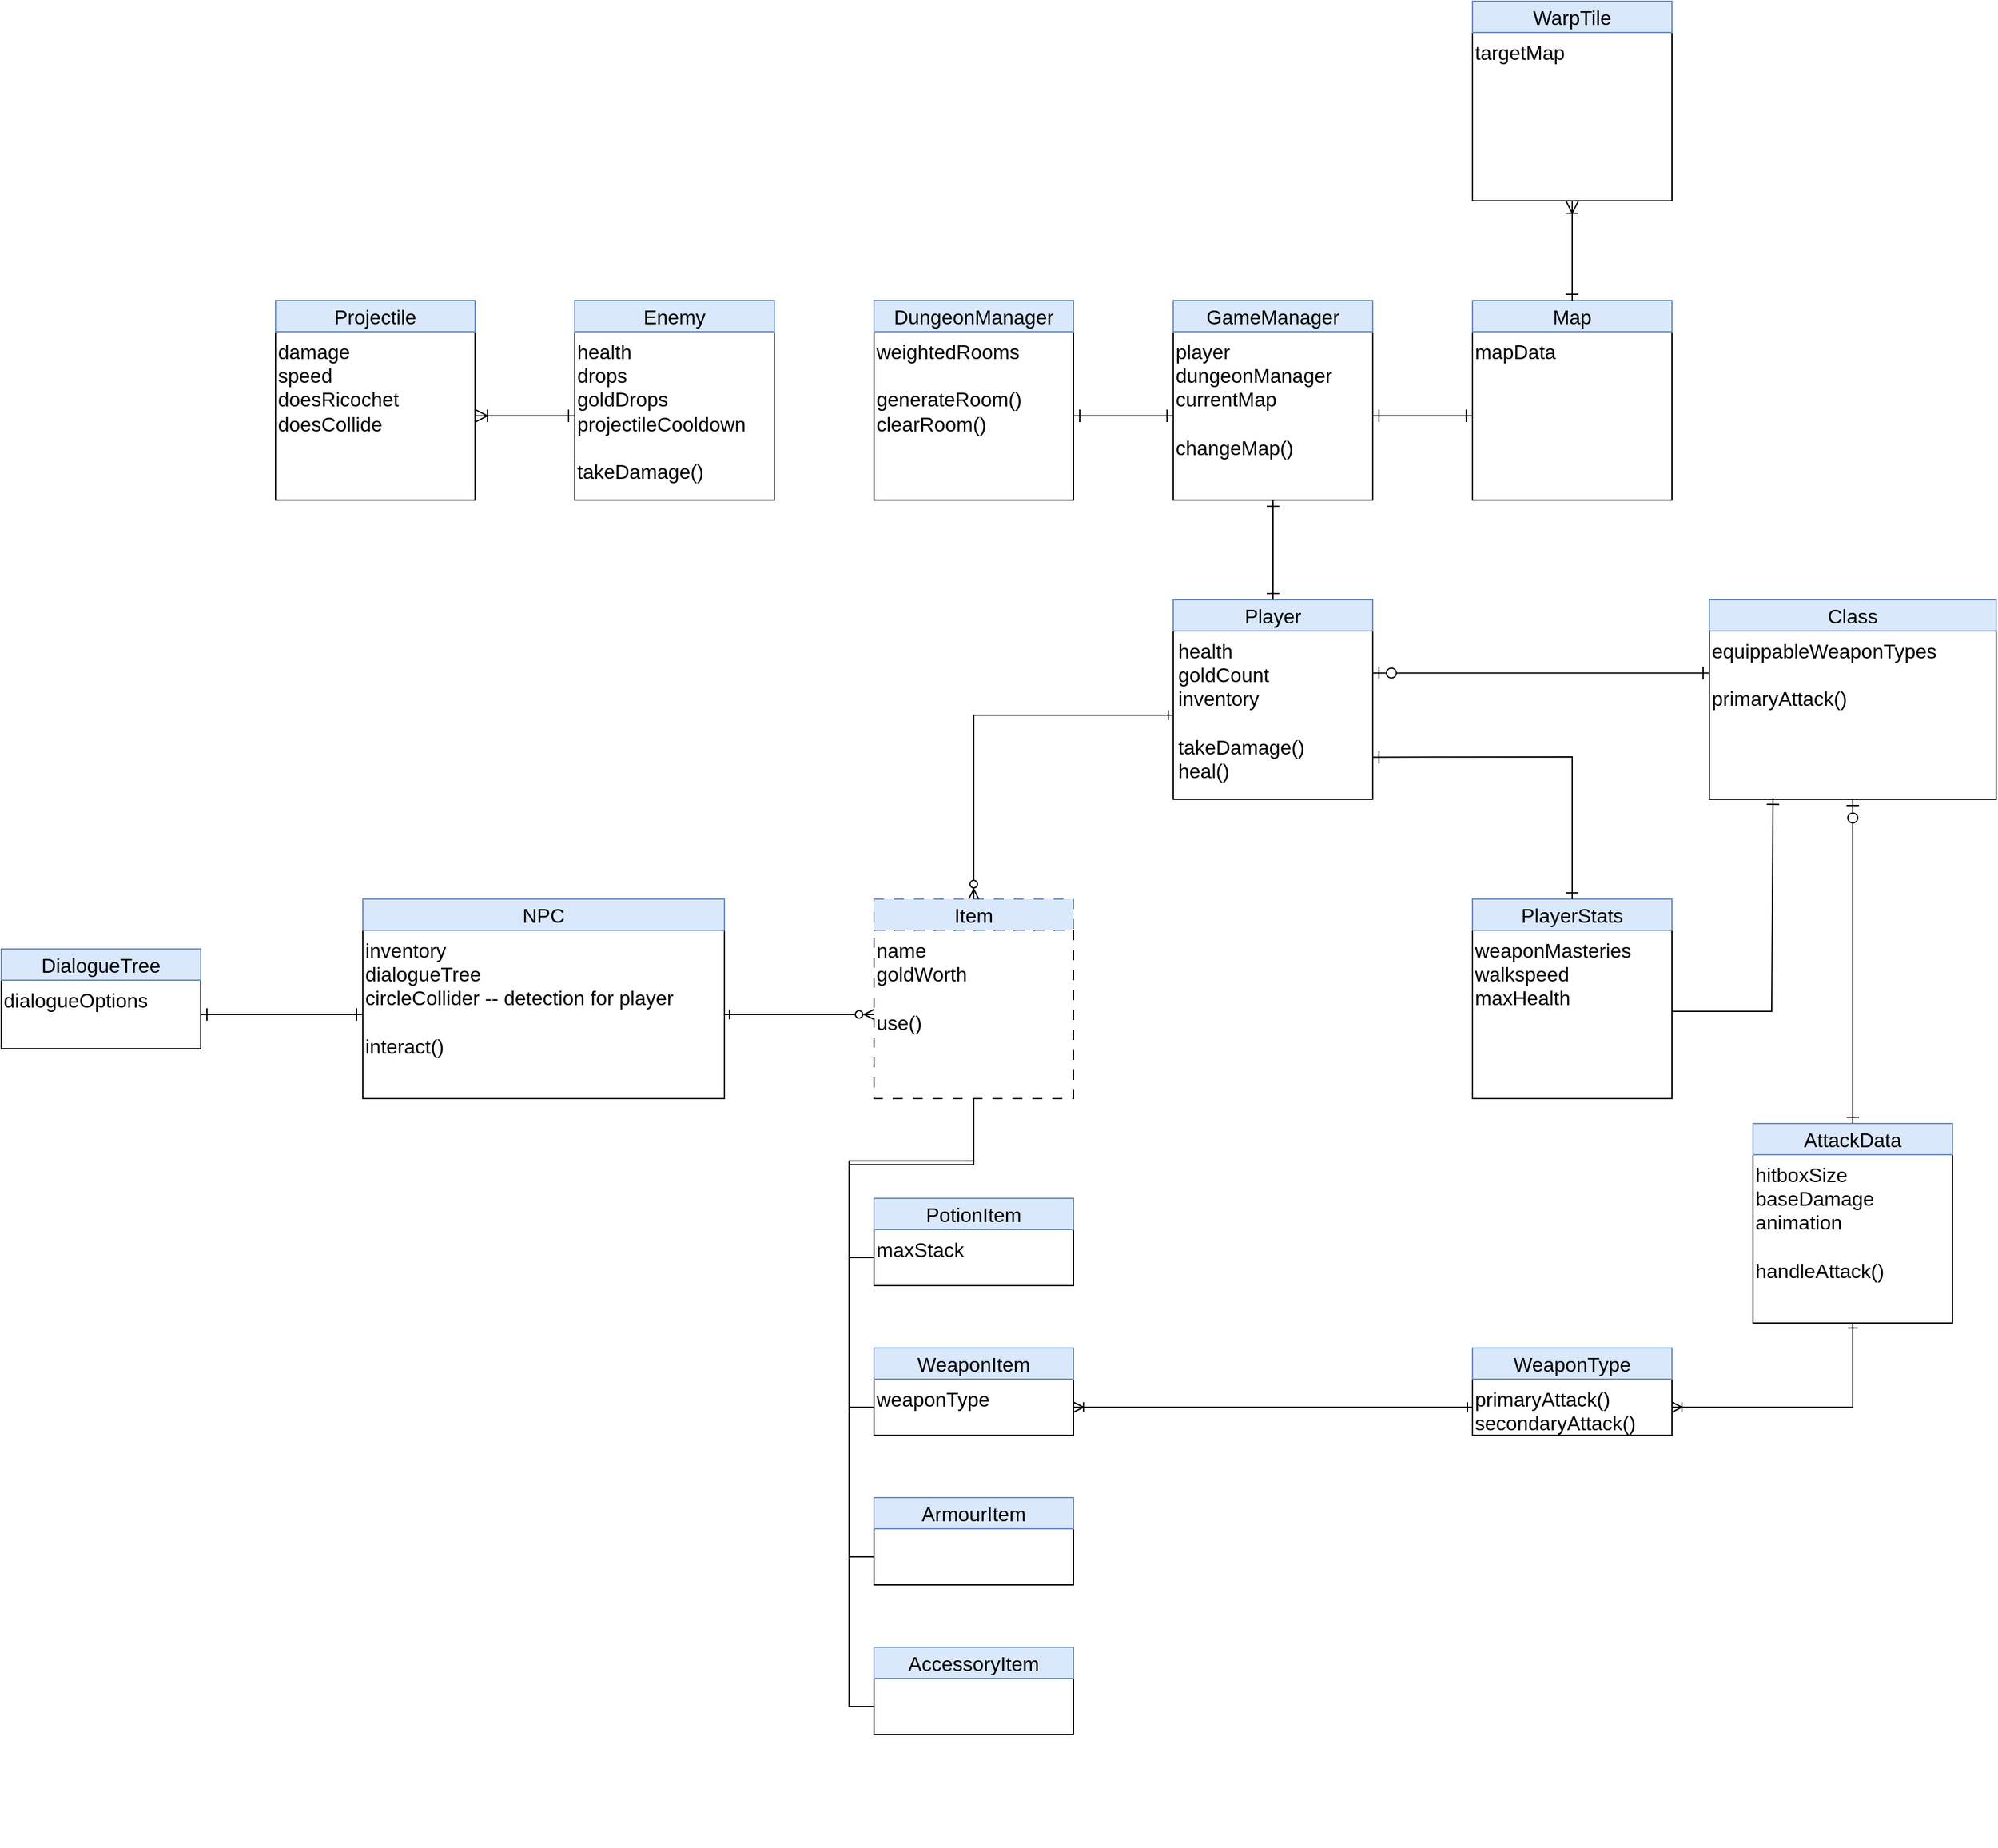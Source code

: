 <mxfile version="21.6.5" type="device">
  <diagram name="ERD" id="xK4P3g8YKfK5YackF28-">
    <mxGraphModel dx="3092" dy="1290" grid="1" gridSize="10" guides="1" tooltips="1" connect="1" arrows="0" fold="1" page="0" pageScale="1" pageWidth="827" pageHeight="1169" math="0" shadow="0">
      <root>
        <mxCell id="0" />
        <mxCell id="1" parent="0" />
        <mxCell id="1jJPZWsJ6rWveK-UpAEM-10" value="" style="group;spacingLeft=2;spacingBottom=2;spacing=2;spacingTop=2;spacingRight=2;" parent="1" vertex="1" connectable="0">
          <mxGeometry y="720" width="160" height="160" as="geometry" />
        </mxCell>
        <mxCell id="1jJPZWsJ6rWveK-UpAEM-5" value="health&lt;br&gt;goldCount&lt;br&gt;inventory&lt;br&gt;&lt;br&gt;takeDamage()&lt;br&gt;heal()" style="rounded=0;whiteSpace=wrap;html=1;fontSize=16;align=left;verticalAlign=top;spacingLeft=2;" parent="1jJPZWsJ6rWveK-UpAEM-10" vertex="1">
          <mxGeometry y="25" width="160" height="135" as="geometry" />
        </mxCell>
        <mxCell id="1jJPZWsJ6rWveK-UpAEM-6" value="Player" style="rounded=0;whiteSpace=wrap;html=1;fontSize=16;fillColor=#dae8fc;strokeColor=#6c8ebf;" parent="1jJPZWsJ6rWveK-UpAEM-10" vertex="1">
          <mxGeometry width="160" height="25" as="geometry" />
        </mxCell>
        <mxCell id="1jJPZWsJ6rWveK-UpAEM-14" value="" style="group;spacingLeft=2;spacingBottom=2;spacing=2;spacingTop=2;spacingRight=2;" parent="1" vertex="1" connectable="0">
          <mxGeometry x="-240" y="480" width="160" height="160" as="geometry" />
        </mxCell>
        <mxCell id="1jJPZWsJ6rWveK-UpAEM-15" value="weightedRooms&lt;br&gt;&lt;br&gt;generateRoom()&lt;br&gt;clearRoom()" style="rounded=0;whiteSpace=wrap;html=1;fontSize=16;align=left;verticalAlign=top;" parent="1jJPZWsJ6rWveK-UpAEM-14" vertex="1">
          <mxGeometry y="25" width="160" height="135" as="geometry" />
        </mxCell>
        <mxCell id="1jJPZWsJ6rWveK-UpAEM-16" value="DungeonManager" style="rounded=0;whiteSpace=wrap;html=1;fontSize=16;fillColor=#dae8fc;strokeColor=#6c8ebf;" parent="1jJPZWsJ6rWveK-UpAEM-14" vertex="1">
          <mxGeometry width="160" height="25" as="geometry" />
        </mxCell>
        <mxCell id="1jJPZWsJ6rWveK-UpAEM-17" value="" style="group;spacingLeft=2;spacingBottom=2;spacing=2;spacingTop=2;spacingRight=2;" parent="1" vertex="1" connectable="0">
          <mxGeometry x="-480" y="480" width="160" height="160" as="geometry" />
        </mxCell>
        <mxCell id="1jJPZWsJ6rWveK-UpAEM-18" value="health&lt;br&gt;drops&lt;br&gt;goldDrops&lt;br&gt;projectileCooldown&lt;br&gt;&lt;br&gt;takeDamage()" style="rounded=0;whiteSpace=wrap;html=1;fontSize=16;align=left;verticalAlign=top;" parent="1jJPZWsJ6rWveK-UpAEM-17" vertex="1">
          <mxGeometry y="25" width="160" height="135" as="geometry" />
        </mxCell>
        <mxCell id="1jJPZWsJ6rWveK-UpAEM-19" value="Enemy" style="rounded=0;whiteSpace=wrap;html=1;fontSize=16;fillColor=#dae8fc;strokeColor=#6c8ebf;" parent="1jJPZWsJ6rWveK-UpAEM-17" vertex="1">
          <mxGeometry width="160" height="25" as="geometry" />
        </mxCell>
        <mxCell id="1jJPZWsJ6rWveK-UpAEM-20" value="" style="group;spacingLeft=2;spacingBottom=2;spacing=2;spacingTop=2;spacingRight=2;" parent="1" vertex="1" connectable="0">
          <mxGeometry x="-720" y="480" width="160" height="160" as="geometry" />
        </mxCell>
        <mxCell id="1jJPZWsJ6rWveK-UpAEM-21" value="damage&lt;br&gt;speed&lt;br&gt;doesRicochet&lt;br&gt;doesCollide" style="rounded=0;whiteSpace=wrap;html=1;fontSize=16;align=left;verticalAlign=top;" parent="1jJPZWsJ6rWveK-UpAEM-20" vertex="1">
          <mxGeometry y="25" width="160" height="135" as="geometry" />
        </mxCell>
        <mxCell id="1jJPZWsJ6rWveK-UpAEM-22" value="Projectile" style="rounded=0;whiteSpace=wrap;html=1;fontSize=16;fillColor=#dae8fc;strokeColor=#6c8ebf;" parent="1jJPZWsJ6rWveK-UpAEM-20" vertex="1">
          <mxGeometry width="160" height="25" as="geometry" />
        </mxCell>
        <mxCell id="1jJPZWsJ6rWveK-UpAEM-31" value="" style="group;spacingLeft=2;spacingBottom=2;spacing=2;spacingTop=2;spacingRight=2;dashed=1;dashPattern=8 8;" parent="1" vertex="1" connectable="0">
          <mxGeometry x="-240" y="960" width="160" height="160" as="geometry" />
        </mxCell>
        <mxCell id="1jJPZWsJ6rWveK-UpAEM-32" value="name&lt;br&gt;goldWorth&lt;br&gt;&lt;br&gt;use()" style="rounded=0;whiteSpace=wrap;html=1;fontSize=16;align=left;verticalAlign=top;dashed=1;dashPattern=8 8;" parent="1jJPZWsJ6rWveK-UpAEM-31" vertex="1">
          <mxGeometry y="25" width="160" height="135" as="geometry" />
        </mxCell>
        <mxCell id="1jJPZWsJ6rWveK-UpAEM-33" value="Item" style="rounded=0;whiteSpace=wrap;html=1;fontSize=16;fillColor=#dae8fc;strokeColor=#6c8ebf;dashed=1;dashPattern=8 8;" parent="1jJPZWsJ6rWveK-UpAEM-31" vertex="1">
          <mxGeometry width="160" height="25" as="geometry" />
        </mxCell>
        <mxCell id="1jJPZWsJ6rWveK-UpAEM-41" value="" style="group;spacingLeft=2;spacingBottom=2;spacing=2;spacingTop=2;spacingRight=2;" parent="1" vertex="1" connectable="0">
          <mxGeometry y="480" width="160" height="160" as="geometry" />
        </mxCell>
        <mxCell id="1jJPZWsJ6rWveK-UpAEM-42" value="player&lt;br&gt;dungeonManager&lt;br&gt;currentMap&lt;br&gt;&lt;br&gt;changeMap()" style="rounded=0;whiteSpace=wrap;html=1;fontSize=16;align=left;verticalAlign=top;" parent="1jJPZWsJ6rWveK-UpAEM-41" vertex="1">
          <mxGeometry y="25" width="160" height="135" as="geometry" />
        </mxCell>
        <mxCell id="1jJPZWsJ6rWveK-UpAEM-43" value="GameManager" style="rounded=0;whiteSpace=wrap;html=1;fontSize=16;fillColor=#dae8fc;strokeColor=#6c8ebf;" parent="1jJPZWsJ6rWveK-UpAEM-41" vertex="1">
          <mxGeometry width="160" height="25" as="geometry" />
        </mxCell>
        <mxCell id="1jJPZWsJ6rWveK-UpAEM-45" style="edgeStyle=none;curved=1;rounded=0;orthogonalLoop=1;jettySize=auto;html=1;exitX=0.5;exitY=0;exitDx=0;exitDy=0;entryX=0.5;entryY=1;entryDx=0;entryDy=0;fontSize=12;startSize=8;endSize=8;endArrow=ERone;endFill=0;startArrow=ERone;startFill=0;" parent="1" source="1jJPZWsJ6rWveK-UpAEM-6" target="1jJPZWsJ6rWveK-UpAEM-42" edge="1">
          <mxGeometry relative="1" as="geometry" />
        </mxCell>
        <mxCell id="1jJPZWsJ6rWveK-UpAEM-48" value="" style="group;spacingLeft=2;spacingBottom=2;spacing=2;spacingTop=2;spacingRight=2;" parent="1" vertex="1" connectable="0">
          <mxGeometry x="-650" y="960" width="290" height="160" as="geometry" />
        </mxCell>
        <mxCell id="1jJPZWsJ6rWveK-UpAEM-49" value="inventory&lt;br&gt;dialogueTree&lt;br&gt;circleCollider -- detection for player&lt;br&gt;&lt;br&gt;interact()" style="rounded=0;whiteSpace=wrap;html=1;fontSize=16;align=left;verticalAlign=top;" parent="1jJPZWsJ6rWveK-UpAEM-48" vertex="1">
          <mxGeometry y="25" width="290" height="135" as="geometry" />
        </mxCell>
        <mxCell id="1jJPZWsJ6rWveK-UpAEM-50" value="NPC" style="rounded=0;whiteSpace=wrap;html=1;fontSize=16;fillColor=#dae8fc;strokeColor=#6c8ebf;" parent="1jJPZWsJ6rWveK-UpAEM-48" vertex="1">
          <mxGeometry width="290" height="25" as="geometry" />
        </mxCell>
        <mxCell id="1jJPZWsJ6rWveK-UpAEM-57" style="edgeStyle=none;curved=1;rounded=0;orthogonalLoop=1;jettySize=auto;html=1;exitX=0;exitY=0.5;exitDx=0;exitDy=0;entryX=1;entryY=0.5;entryDx=0;entryDy=0;fontSize=12;startSize=8;endSize=8;endArrow=ERoneToMany;endFill=0;startArrow=ERone;startFill=0;" parent="1" source="1jJPZWsJ6rWveK-UpAEM-18" target="1jJPZWsJ6rWveK-UpAEM-21" edge="1">
          <mxGeometry relative="1" as="geometry" />
        </mxCell>
        <mxCell id="1jJPZWsJ6rWveK-UpAEM-60" style="edgeStyle=none;curved=1;rounded=0;orthogonalLoop=1;jettySize=auto;html=1;exitX=0;exitY=0.5;exitDx=0;exitDy=0;entryX=1;entryY=0.5;entryDx=0;entryDy=0;fontSize=12;startSize=8;endSize=8;endArrow=ERone;endFill=0;startArrow=ERone;startFill=0;" parent="1" source="1jJPZWsJ6rWveK-UpAEM-42" target="1jJPZWsJ6rWveK-UpAEM-15" edge="1">
          <mxGeometry relative="1" as="geometry" />
        </mxCell>
        <mxCell id="1jJPZWsJ6rWveK-UpAEM-66" value="" style="group;spacingLeft=2;spacingBottom=2;spacing=2;spacingTop=2;spacingRight=2;" parent="1" vertex="1" connectable="0">
          <mxGeometry x="240" y="960" width="160" height="160" as="geometry" />
        </mxCell>
        <mxCell id="1jJPZWsJ6rWveK-UpAEM-67" value="weaponMasteries&lt;br&gt;walkspeed&lt;br&gt;maxHealth" style="rounded=0;whiteSpace=wrap;html=1;fontSize=16;align=left;verticalAlign=top;" parent="1jJPZWsJ6rWveK-UpAEM-66" vertex="1">
          <mxGeometry y="25" width="160" height="135" as="geometry" />
        </mxCell>
        <mxCell id="1jJPZWsJ6rWveK-UpAEM-68" value="PlayerStats" style="rounded=0;whiteSpace=wrap;html=1;fontSize=16;fillColor=#dae8fc;strokeColor=#6c8ebf;" parent="1jJPZWsJ6rWveK-UpAEM-66" vertex="1">
          <mxGeometry width="160" height="25" as="geometry" />
        </mxCell>
        <mxCell id="1jJPZWsJ6rWveK-UpAEM-76" value="" style="group;spacingLeft=2;spacingBottom=2;spacing=2;spacingTop=2;spacingRight=2;" parent="1" vertex="1" connectable="0">
          <mxGeometry x="430" y="720" width="230" height="160" as="geometry" />
        </mxCell>
        <mxCell id="1jJPZWsJ6rWveK-UpAEM-77" value="equippableWeaponTypes&lt;br&gt;&lt;br&gt;primaryAttack()" style="rounded=0;whiteSpace=wrap;html=1;fontSize=16;align=left;verticalAlign=top;" parent="1jJPZWsJ6rWveK-UpAEM-76" vertex="1">
          <mxGeometry y="25" width="230" height="135" as="geometry" />
        </mxCell>
        <mxCell id="1jJPZWsJ6rWveK-UpAEM-78" value="Class" style="rounded=0;whiteSpace=wrap;html=1;fontSize=16;fillColor=#dae8fc;strokeColor=#6c8ebf;" parent="1jJPZWsJ6rWveK-UpAEM-76" vertex="1">
          <mxGeometry width="230" height="25" as="geometry" />
        </mxCell>
        <mxCell id="1jJPZWsJ6rWveK-UpAEM-79" style="edgeStyle=none;curved=1;rounded=0;orthogonalLoop=1;jettySize=auto;html=1;exitX=1;exitY=0.25;exitDx=0;exitDy=0;entryX=0;entryY=0.25;entryDx=0;entryDy=0;fontSize=12;startSize=8;endSize=8;endArrow=ERone;endFill=0;startArrow=ERzeroToOne;startFill=0;" parent="1" source="1jJPZWsJ6rWveK-UpAEM-5" target="1jJPZWsJ6rWveK-UpAEM-77" edge="1">
          <mxGeometry relative="1" as="geometry" />
        </mxCell>
        <mxCell id="1jJPZWsJ6rWveK-UpAEM-80" style="edgeStyle=none;curved=0;rounded=0;orthogonalLoop=1;jettySize=auto;html=1;exitX=0.222;exitY=0.993;exitDx=0;exitDy=0;fontSize=12;startSize=8;endSize=8;endArrow=none;endFill=0;exitPerimeter=0;startArrow=ERone;startFill=0;" parent="1" source="1jJPZWsJ6rWveK-UpAEM-77" edge="1">
          <mxGeometry relative="1" as="geometry">
            <mxPoint x="400" y="1050" as="targetPoint" />
            <Array as="points">
              <mxPoint x="480" y="1050" />
            </Array>
          </mxGeometry>
        </mxCell>
        <mxCell id="1jJPZWsJ6rWveK-UpAEM-82" value="" style="group;spacingLeft=2;spacingBottom=2;spacing=2;spacingTop=2;spacingRight=2;" parent="1" vertex="1" connectable="0">
          <mxGeometry x="465" y="1140" width="160" height="160" as="geometry" />
        </mxCell>
        <mxCell id="1jJPZWsJ6rWveK-UpAEM-83" value="hitboxSize&lt;br&gt;baseDamage&lt;br&gt;animation&lt;br&gt;&lt;br&gt;handleAttack()" style="rounded=0;whiteSpace=wrap;html=1;fontSize=16;align=left;verticalAlign=top;" parent="1jJPZWsJ6rWveK-UpAEM-82" vertex="1">
          <mxGeometry y="25" width="160" height="135" as="geometry" />
        </mxCell>
        <mxCell id="1jJPZWsJ6rWveK-UpAEM-84" value="AttackData" style="rounded=0;whiteSpace=wrap;html=1;fontSize=16;fillColor=#dae8fc;strokeColor=#6c8ebf;" parent="1jJPZWsJ6rWveK-UpAEM-82" vertex="1">
          <mxGeometry width="160" height="25" as="geometry" />
        </mxCell>
        <mxCell id="1jJPZWsJ6rWveK-UpAEM-85" style="edgeStyle=none;curved=1;rounded=0;orthogonalLoop=1;jettySize=auto;html=1;exitX=0.5;exitY=1;exitDx=0;exitDy=0;entryX=0.5;entryY=0;entryDx=0;entryDy=0;fontSize=12;startSize=8;endSize=8;endArrow=ERone;endFill=0;startArrow=ERzeroToOne;startFill=0;" parent="1" source="1jJPZWsJ6rWveK-UpAEM-77" target="1jJPZWsJ6rWveK-UpAEM-84" edge="1">
          <mxGeometry relative="1" as="geometry" />
        </mxCell>
        <mxCell id="1jJPZWsJ6rWveK-UpAEM-87" value="" style="group;spacingLeft=2;spacingBottom=2;spacing=2;spacingTop=2;spacingRight=2;" parent="1" vertex="1" connectable="0">
          <mxGeometry x="-940" y="1000" width="160" height="160" as="geometry" />
        </mxCell>
        <mxCell id="1jJPZWsJ6rWveK-UpAEM-88" value="dialogueOptions" style="rounded=0;whiteSpace=wrap;html=1;fontSize=16;align=left;verticalAlign=top;" parent="1jJPZWsJ6rWveK-UpAEM-87" vertex="1">
          <mxGeometry y="25" width="160" height="55" as="geometry" />
        </mxCell>
        <mxCell id="1jJPZWsJ6rWveK-UpAEM-89" value="DialogueTree" style="rounded=0;whiteSpace=wrap;html=1;fontSize=16;fillColor=#dae8fc;strokeColor=#6c8ebf;" parent="1jJPZWsJ6rWveK-UpAEM-87" vertex="1">
          <mxGeometry width="160" height="25" as="geometry" />
        </mxCell>
        <mxCell id="1jJPZWsJ6rWveK-UpAEM-91" style="edgeStyle=none;curved=1;rounded=0;orthogonalLoop=1;jettySize=auto;html=1;exitX=0;exitY=0.5;exitDx=0;exitDy=0;entryX=1;entryY=0.5;entryDx=0;entryDy=0;fontSize=12;startSize=8;endSize=8;endArrow=ERone;endFill=0;startArrow=ERone;startFill=0;" parent="1" source="1jJPZWsJ6rWveK-UpAEM-49" target="1jJPZWsJ6rWveK-UpAEM-88" edge="1">
          <mxGeometry relative="1" as="geometry" />
        </mxCell>
        <mxCell id="1jJPZWsJ6rWveK-UpAEM-92" value="" style="group;spacingLeft=2;spacingBottom=2;spacing=2;spacingTop=2;spacingRight=2;" parent="1" vertex="1" connectable="0">
          <mxGeometry x="240" y="240" width="160" height="160" as="geometry" />
        </mxCell>
        <mxCell id="1jJPZWsJ6rWveK-UpAEM-93" value="targetMap" style="rounded=0;whiteSpace=wrap;html=1;fontSize=16;align=left;verticalAlign=top;" parent="1jJPZWsJ6rWveK-UpAEM-92" vertex="1">
          <mxGeometry y="25" width="160" height="135" as="geometry" />
        </mxCell>
        <mxCell id="1jJPZWsJ6rWveK-UpAEM-94" value="WarpTile" style="rounded=0;whiteSpace=wrap;html=1;fontSize=16;fillColor=#dae8fc;strokeColor=#6c8ebf;" parent="1jJPZWsJ6rWveK-UpAEM-92" vertex="1">
          <mxGeometry width="160" height="25" as="geometry" />
        </mxCell>
        <mxCell id="1jJPZWsJ6rWveK-UpAEM-96" style="edgeStyle=none;curved=0;rounded=0;orthogonalLoop=1;jettySize=auto;html=1;exitX=1;exitY=0.75;exitDx=0;exitDy=0;entryX=0.5;entryY=0;entryDx=0;entryDy=0;fontSize=12;startSize=8;endSize=8;endArrow=ERone;endFill=0;startArrow=ERone;startFill=0;" parent="1" source="1jJPZWsJ6rWveK-UpAEM-5" target="1jJPZWsJ6rWveK-UpAEM-68" edge="1">
          <mxGeometry relative="1" as="geometry">
            <Array as="points">
              <mxPoint x="320" y="846" />
            </Array>
          </mxGeometry>
        </mxCell>
        <mxCell id="NBQO1X8kzJ_ki90jIWTN-1" value="" style="group;spacingLeft=2;spacingBottom=2;spacing=2;spacingTop=2;spacingRight=2;" parent="1" vertex="1" connectable="0">
          <mxGeometry x="240" y="480" width="160" height="160" as="geometry" />
        </mxCell>
        <mxCell id="NBQO1X8kzJ_ki90jIWTN-2" value="mapData" style="rounded=0;whiteSpace=wrap;html=1;fontSize=16;align=left;verticalAlign=top;" parent="NBQO1X8kzJ_ki90jIWTN-1" vertex="1">
          <mxGeometry y="25" width="160" height="135" as="geometry" />
        </mxCell>
        <mxCell id="NBQO1X8kzJ_ki90jIWTN-3" value="Map" style="rounded=0;whiteSpace=wrap;html=1;fontSize=16;fillColor=#dae8fc;strokeColor=#6c8ebf;" parent="NBQO1X8kzJ_ki90jIWTN-1" vertex="1">
          <mxGeometry width="160" height="25" as="geometry" />
        </mxCell>
        <mxCell id="NBQO1X8kzJ_ki90jIWTN-4" style="edgeStyle=none;curved=1;rounded=0;orthogonalLoop=1;jettySize=auto;html=1;exitX=0.5;exitY=1;exitDx=0;exitDy=0;entryX=0.5;entryY=0;entryDx=0;entryDy=0;fontSize=12;startSize=8;endSize=8;endArrow=ERone;endFill=0;startArrow=ERoneToMany;startFill=0;" parent="1" source="1jJPZWsJ6rWveK-UpAEM-93" target="NBQO1X8kzJ_ki90jIWTN-3" edge="1">
          <mxGeometry relative="1" as="geometry" />
        </mxCell>
        <mxCell id="NBQO1X8kzJ_ki90jIWTN-6" style="edgeStyle=none;curved=1;rounded=0;orthogonalLoop=1;jettySize=auto;html=1;exitX=0;exitY=0.5;exitDx=0;exitDy=0;entryX=1;entryY=0.5;entryDx=0;entryDy=0;fontSize=12;startSize=8;endSize=8;startArrow=ERone;startFill=0;endArrow=ERone;endFill=0;" parent="1" source="NBQO1X8kzJ_ki90jIWTN-2" target="1jJPZWsJ6rWveK-UpAEM-42" edge="1">
          <mxGeometry relative="1" as="geometry" />
        </mxCell>
        <mxCell id="WAzo1xRlgn_L-oI5ehew-1" value="" style="group;spacingLeft=2;spacingBottom=2;spacing=2;spacingTop=2;spacingRight=2;" vertex="1" connectable="0" parent="1">
          <mxGeometry x="-240" y="1200" width="160" height="160" as="geometry" />
        </mxCell>
        <mxCell id="WAzo1xRlgn_L-oI5ehew-2" value="maxStack" style="rounded=0;whiteSpace=wrap;html=1;fontSize=16;align=left;verticalAlign=top;" vertex="1" parent="WAzo1xRlgn_L-oI5ehew-1">
          <mxGeometry y="25" width="160" height="45" as="geometry" />
        </mxCell>
        <mxCell id="WAzo1xRlgn_L-oI5ehew-3" value="PotionItem" style="rounded=0;whiteSpace=wrap;html=1;fontSize=16;fillColor=#dae8fc;strokeColor=#6c8ebf;" vertex="1" parent="WAzo1xRlgn_L-oI5ehew-1">
          <mxGeometry width="160" height="25" as="geometry" />
        </mxCell>
        <mxCell id="WAzo1xRlgn_L-oI5ehew-4" value="" style="group;spacingLeft=2;spacingBottom=2;spacing=2;spacingTop=2;spacingRight=2;" vertex="1" connectable="0" parent="1">
          <mxGeometry x="-240" y="1320" width="160" height="160" as="geometry" />
        </mxCell>
        <mxCell id="WAzo1xRlgn_L-oI5ehew-5" value="weaponType" style="rounded=0;whiteSpace=wrap;html=1;fontSize=16;align=left;verticalAlign=top;" vertex="1" parent="WAzo1xRlgn_L-oI5ehew-4">
          <mxGeometry y="25" width="160" height="45" as="geometry" />
        </mxCell>
        <mxCell id="WAzo1xRlgn_L-oI5ehew-6" value="WeaponItem" style="rounded=0;whiteSpace=wrap;html=1;fontSize=16;fillColor=#dae8fc;strokeColor=#6c8ebf;" vertex="1" parent="WAzo1xRlgn_L-oI5ehew-4">
          <mxGeometry width="160" height="25" as="geometry" />
        </mxCell>
        <mxCell id="WAzo1xRlgn_L-oI5ehew-10" value="" style="group;spacingLeft=2;spacingBottom=2;spacing=2;spacingTop=2;spacingRight=2;" vertex="1" connectable="0" parent="1">
          <mxGeometry x="-240" y="1440" width="160" height="280" as="geometry" />
        </mxCell>
        <mxCell id="WAzo1xRlgn_L-oI5ehew-11" value="" style="rounded=0;whiteSpace=wrap;html=1;fontSize=16;align=left;verticalAlign=top;" vertex="1" parent="WAzo1xRlgn_L-oI5ehew-10">
          <mxGeometry y="25" width="160" height="45" as="geometry" />
        </mxCell>
        <mxCell id="WAzo1xRlgn_L-oI5ehew-12" value="ArmourItem" style="rounded=0;whiteSpace=wrap;html=1;fontSize=16;fillColor=#dae8fc;strokeColor=#6c8ebf;" vertex="1" parent="WAzo1xRlgn_L-oI5ehew-10">
          <mxGeometry width="160" height="25" as="geometry" />
        </mxCell>
        <mxCell id="WAzo1xRlgn_L-oI5ehew-7" value="" style="group;spacingLeft=2;spacingBottom=2;spacing=2;spacingTop=2;spacingRight=2;" vertex="1" connectable="0" parent="WAzo1xRlgn_L-oI5ehew-10">
          <mxGeometry y="120" width="160" height="160" as="geometry" />
        </mxCell>
        <mxCell id="WAzo1xRlgn_L-oI5ehew-8" value="" style="rounded=0;whiteSpace=wrap;html=1;fontSize=16;align=left;verticalAlign=top;" vertex="1" parent="WAzo1xRlgn_L-oI5ehew-7">
          <mxGeometry y="25" width="160" height="45" as="geometry" />
        </mxCell>
        <mxCell id="WAzo1xRlgn_L-oI5ehew-9" value="AccessoryItem" style="rounded=0;whiteSpace=wrap;html=1;fontSize=16;fillColor=#dae8fc;strokeColor=#6c8ebf;" vertex="1" parent="WAzo1xRlgn_L-oI5ehew-7">
          <mxGeometry width="160" height="25" as="geometry" />
        </mxCell>
        <mxCell id="WAzo1xRlgn_L-oI5ehew-16" style="edgeStyle=orthogonalEdgeStyle;rounded=0;orthogonalLoop=1;jettySize=auto;html=1;exitX=0.5;exitY=1;exitDx=0;exitDy=0;entryX=0;entryY=0.5;entryDx=0;entryDy=0;endArrow=none;endFill=0;" edge="1" parent="1" source="1jJPZWsJ6rWveK-UpAEM-32" target="WAzo1xRlgn_L-oI5ehew-5">
          <mxGeometry relative="1" as="geometry">
            <Array as="points">
              <mxPoint x="-160" y="1170" />
              <mxPoint x="-260" y="1170" />
              <mxPoint x="-260" y="1367" />
            </Array>
          </mxGeometry>
        </mxCell>
        <mxCell id="WAzo1xRlgn_L-oI5ehew-18" style="edgeStyle=orthogonalEdgeStyle;rounded=0;orthogonalLoop=1;jettySize=auto;html=1;exitX=0.5;exitY=1;exitDx=0;exitDy=0;entryX=0;entryY=0.5;entryDx=0;entryDy=0;endArrow=none;endFill=0;" edge="1" parent="1" source="1jJPZWsJ6rWveK-UpAEM-32" target="WAzo1xRlgn_L-oI5ehew-2">
          <mxGeometry relative="1" as="geometry">
            <Array as="points">
              <mxPoint x="-160" y="1173" />
              <mxPoint x="-260" y="1173" />
              <mxPoint x="-260" y="1247" />
            </Array>
          </mxGeometry>
        </mxCell>
        <mxCell id="WAzo1xRlgn_L-oI5ehew-19" style="edgeStyle=orthogonalEdgeStyle;rounded=0;orthogonalLoop=1;jettySize=auto;html=1;exitX=0.5;exitY=1;exitDx=0;exitDy=0;entryX=0;entryY=0.5;entryDx=0;entryDy=0;endArrow=none;endFill=0;" edge="1" parent="1" source="1jJPZWsJ6rWveK-UpAEM-32" target="WAzo1xRlgn_L-oI5ehew-11">
          <mxGeometry relative="1" as="geometry">
            <Array as="points">
              <mxPoint x="-160" y="1170" />
              <mxPoint x="-260" y="1170" />
              <mxPoint x="-260" y="1487" />
            </Array>
          </mxGeometry>
        </mxCell>
        <mxCell id="WAzo1xRlgn_L-oI5ehew-20" style="edgeStyle=orthogonalEdgeStyle;rounded=0;orthogonalLoop=1;jettySize=auto;html=1;exitX=0.5;exitY=1;exitDx=0;exitDy=0;entryX=0;entryY=0.5;entryDx=0;entryDy=0;endArrow=none;endFill=0;" edge="1" parent="1" source="1jJPZWsJ6rWveK-UpAEM-32" target="WAzo1xRlgn_L-oI5ehew-8">
          <mxGeometry relative="1" as="geometry">
            <mxPoint x="-340" y="1350.0" as="targetPoint" />
            <Array as="points">
              <mxPoint x="-160" y="1170" />
              <mxPoint x="-260" y="1170" />
              <mxPoint x="-260" y="1607" />
            </Array>
          </mxGeometry>
        </mxCell>
        <mxCell id="WAzo1xRlgn_L-oI5ehew-21" value="" style="group;spacingLeft=2;spacingBottom=2;spacing=2;spacingTop=2;spacingRight=2;" vertex="1" connectable="0" parent="1">
          <mxGeometry x="240" y="1320" width="160" height="160" as="geometry" />
        </mxCell>
        <mxCell id="WAzo1xRlgn_L-oI5ehew-22" value="primaryAttack()&lt;br&gt;secondaryAttack()" style="rounded=0;whiteSpace=wrap;html=1;fontSize=16;align=left;verticalAlign=top;" vertex="1" parent="WAzo1xRlgn_L-oI5ehew-21">
          <mxGeometry y="25" width="160" height="45" as="geometry" />
        </mxCell>
        <mxCell id="WAzo1xRlgn_L-oI5ehew-23" value="WeaponType" style="rounded=0;whiteSpace=wrap;html=1;fontSize=16;fillColor=#dae8fc;strokeColor=#6c8ebf;" vertex="1" parent="WAzo1xRlgn_L-oI5ehew-21">
          <mxGeometry width="160" height="25" as="geometry" />
        </mxCell>
        <mxCell id="WAzo1xRlgn_L-oI5ehew-24" style="edgeStyle=orthogonalEdgeStyle;rounded=0;orthogonalLoop=1;jettySize=auto;html=1;exitX=1;exitY=0.5;exitDx=0;exitDy=0;entryX=0;entryY=0.5;entryDx=0;entryDy=0;endArrow=ERone;endFill=0;startArrow=ERoneToMany;startFill=0;" edge="1" parent="1" source="WAzo1xRlgn_L-oI5ehew-5" target="WAzo1xRlgn_L-oI5ehew-22">
          <mxGeometry relative="1" as="geometry" />
        </mxCell>
        <mxCell id="WAzo1xRlgn_L-oI5ehew-25" style="edgeStyle=orthogonalEdgeStyle;rounded=0;orthogonalLoop=1;jettySize=auto;html=1;exitX=1;exitY=0.5;exitDx=0;exitDy=0;entryX=0.5;entryY=1;entryDx=0;entryDy=0;endArrow=ERone;endFill=0;startArrow=ERoneToMany;startFill=0;" edge="1" parent="1" source="WAzo1xRlgn_L-oI5ehew-22" target="1jJPZWsJ6rWveK-UpAEM-83">
          <mxGeometry relative="1" as="geometry" />
        </mxCell>
        <mxCell id="WAzo1xRlgn_L-oI5ehew-27" style="edgeStyle=orthogonalEdgeStyle;rounded=0;orthogonalLoop=1;jettySize=auto;html=1;exitX=0.5;exitY=0;exitDx=0;exitDy=0;entryX=0;entryY=0.5;entryDx=0;entryDy=0;startArrow=ERzeroToMany;startFill=0;endArrow=ERone;endFill=0;" edge="1" parent="1" source="1jJPZWsJ6rWveK-UpAEM-33" target="1jJPZWsJ6rWveK-UpAEM-5">
          <mxGeometry relative="1" as="geometry" />
        </mxCell>
        <mxCell id="WAzo1xRlgn_L-oI5ehew-28" style="edgeStyle=orthogonalEdgeStyle;rounded=0;orthogonalLoop=1;jettySize=auto;html=1;exitX=1;exitY=0.5;exitDx=0;exitDy=0;entryX=0;entryY=0.5;entryDx=0;entryDy=0;startArrow=ERone;startFill=0;endArrow=ERzeroToMany;endFill=0;" edge="1" parent="1" source="1jJPZWsJ6rWveK-UpAEM-49" target="1jJPZWsJ6rWveK-UpAEM-32">
          <mxGeometry relative="1" as="geometry" />
        </mxCell>
      </root>
    </mxGraphModel>
  </diagram>
</mxfile>
